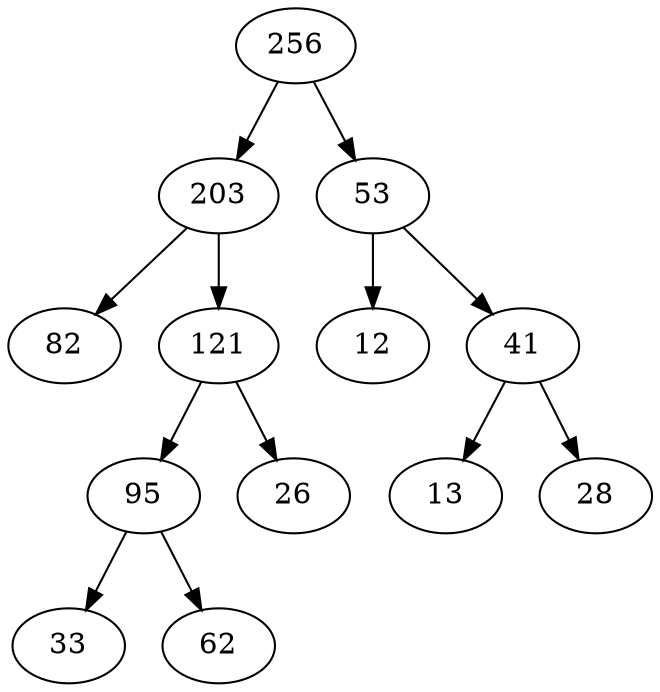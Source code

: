 digraph G {
	256 -> 203
	256 -> 53
	203 -> 82
	203 -> 121
	53 -> 12
	53 -> 41
	121 -> 95
	121 -> 26
	41 -> 13
	41 -> 28
	95 -> 33
	95 -> 62
}
